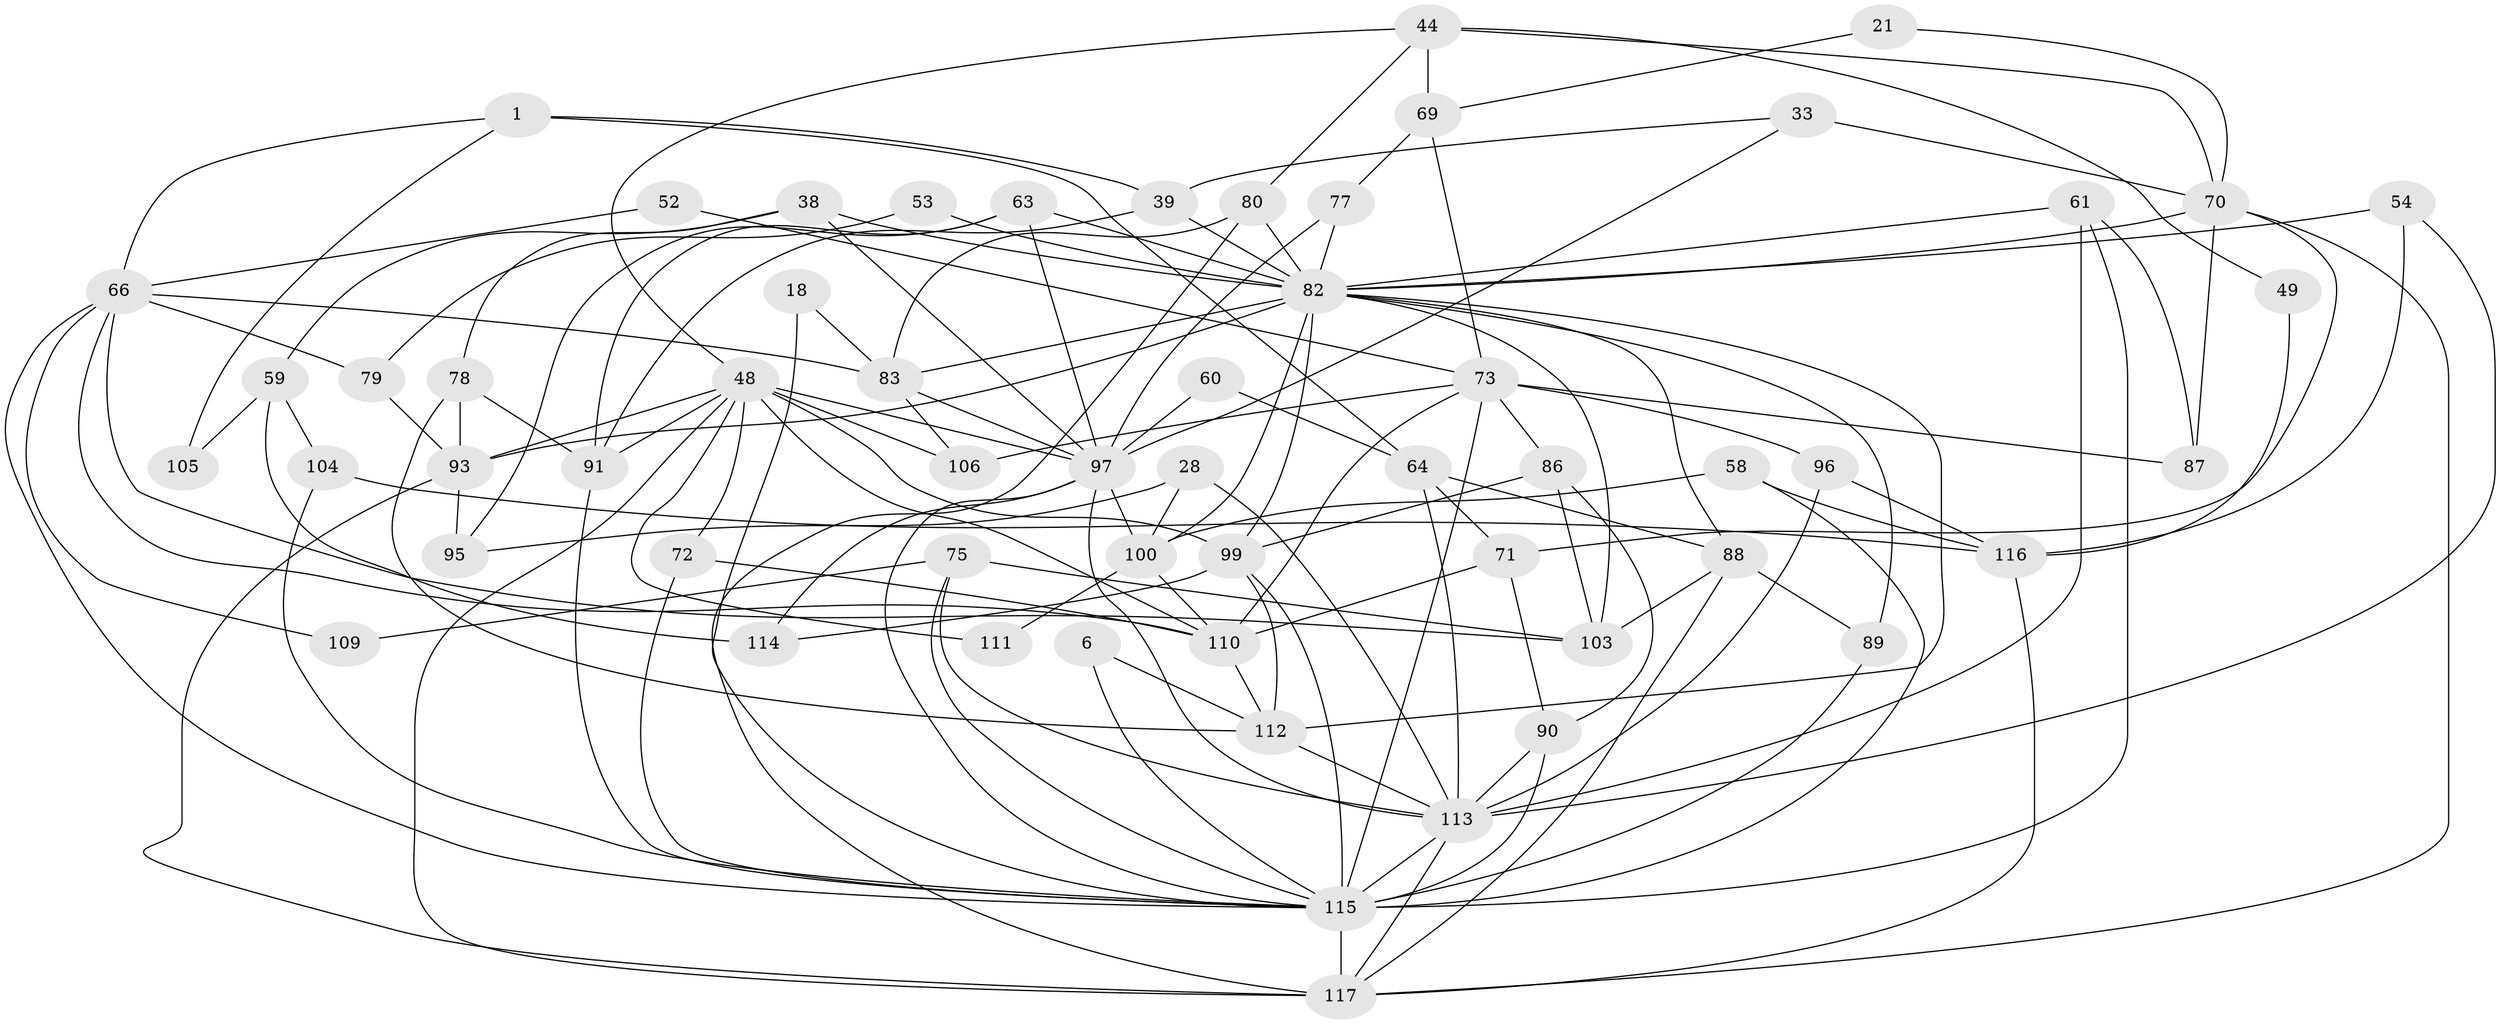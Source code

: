 // original degree distribution, {5: 0.17094017094017094, 4: 0.29914529914529914, 3: 0.28205128205128205, 6: 0.09401709401709402, 8: 0.017094017094017096, 2: 0.1111111111111111, 7: 0.02564102564102564}
// Generated by graph-tools (version 1.1) at 2025/50/03/09/25 04:50:03]
// undirected, 58 vertices, 139 edges
graph export_dot {
graph [start="1"]
  node [color=gray90,style=filled];
  1;
  6;
  18;
  21;
  28;
  33;
  38;
  39;
  44;
  48 [super="+30+36"];
  49;
  52;
  53;
  54;
  58;
  59;
  60;
  61 [super="+56"];
  63;
  64 [super="+31"];
  66 [super="+45"];
  69;
  70 [super="+55"];
  71 [super="+42"];
  72 [super="+25"];
  73;
  75;
  77 [super="+57"];
  78;
  79;
  80 [super="+20"];
  82 [super="+67+62"];
  83 [super="+74+43"];
  86 [super="+47"];
  87;
  88;
  89;
  90 [super="+85"];
  91 [super="+51"];
  93 [super="+35+46"];
  95 [super="+19"];
  96;
  97 [super="+81+16+68"];
  99 [super="+37"];
  100 [super="+98"];
  103 [super="+101"];
  104;
  105;
  106;
  109;
  110 [super="+65"];
  111;
  112 [super="+94"];
  113 [super="+10+92+41"];
  114;
  115 [super="+108+102"];
  116;
  117 [super="+76"];
  1 -- 39;
  1 -- 64 [weight=2];
  1 -- 66;
  1 -- 105;
  6 -- 112;
  6 -- 115;
  18 -- 83;
  18 -- 115;
  21 -- 69;
  21 -- 70;
  28 -- 113;
  28 -- 95;
  28 -- 100;
  33 -- 39;
  33 -- 97;
  33 -- 70 [weight=2];
  38 -- 59;
  38 -- 78;
  38 -- 97;
  38 -- 82;
  39 -- 82;
  39 -- 91;
  44 -- 69;
  44 -- 49;
  44 -- 70;
  44 -- 48;
  44 -- 80;
  48 -- 111;
  48 -- 97 [weight=3];
  48 -- 99;
  48 -- 72;
  48 -- 106;
  48 -- 110 [weight=2];
  48 -- 91;
  48 -- 93 [weight=2];
  48 -- 117;
  49 -- 116;
  52 -- 73;
  52 -- 66;
  53 -- 79;
  53 -- 82;
  54 -- 113;
  54 -- 116;
  54 -- 82;
  58 -- 116;
  58 -- 100;
  58 -- 115;
  59 -- 104;
  59 -- 114;
  59 -- 105;
  60 -- 64;
  60 -- 97;
  61 -- 87;
  61 -- 113 [weight=2];
  61 -- 115 [weight=3];
  61 -- 82 [weight=2];
  63 -- 95 [weight=2];
  63 -- 97;
  63 -- 82 [weight=2];
  63 -- 91;
  64 -- 88 [weight=2];
  64 -- 71;
  64 -- 113 [weight=2];
  66 -- 79;
  66 -- 103;
  66 -- 83;
  66 -- 109;
  66 -- 110;
  66 -- 115;
  69 -- 73;
  69 -- 77;
  70 -- 87;
  70 -- 82 [weight=2];
  70 -- 117;
  70 -- 71;
  71 -- 90;
  71 -- 110;
  72 -- 110 [weight=2];
  72 -- 115 [weight=2];
  73 -- 106;
  73 -- 87;
  73 -- 96;
  73 -- 110;
  73 -- 86;
  73 -- 115;
  75 -- 115;
  75 -- 103;
  75 -- 109;
  75 -- 113;
  77 -- 82 [weight=3];
  77 -- 97 [weight=3];
  78 -- 91;
  78 -- 93;
  78 -- 112;
  79 -- 93;
  80 -- 82;
  80 -- 117;
  80 -- 83;
  82 -- 83 [weight=2];
  82 -- 100;
  82 -- 89;
  82 -- 112;
  82 -- 103;
  82 -- 88;
  82 -- 93 [weight=2];
  82 -- 99;
  83 -- 106;
  83 -- 97 [weight=3];
  86 -- 103;
  86 -- 90;
  86 -- 99 [weight=2];
  88 -- 89;
  88 -- 103 [weight=2];
  88 -- 117;
  89 -- 115;
  90 -- 113 [weight=2];
  90 -- 115;
  91 -- 115;
  93 -- 117;
  93 -- 95;
  96 -- 116;
  96 -- 113;
  97 -- 113 [weight=3];
  97 -- 114;
  97 -- 100 [weight=2];
  97 -- 115;
  99 -- 114;
  99 -- 112;
  99 -- 115;
  100 -- 110;
  100 -- 111;
  104 -- 115;
  104 -- 116;
  110 -- 112;
  112 -- 113 [weight=4];
  113 -- 115;
  113 -- 117;
  115 -- 117 [weight=2];
  116 -- 117;
}
